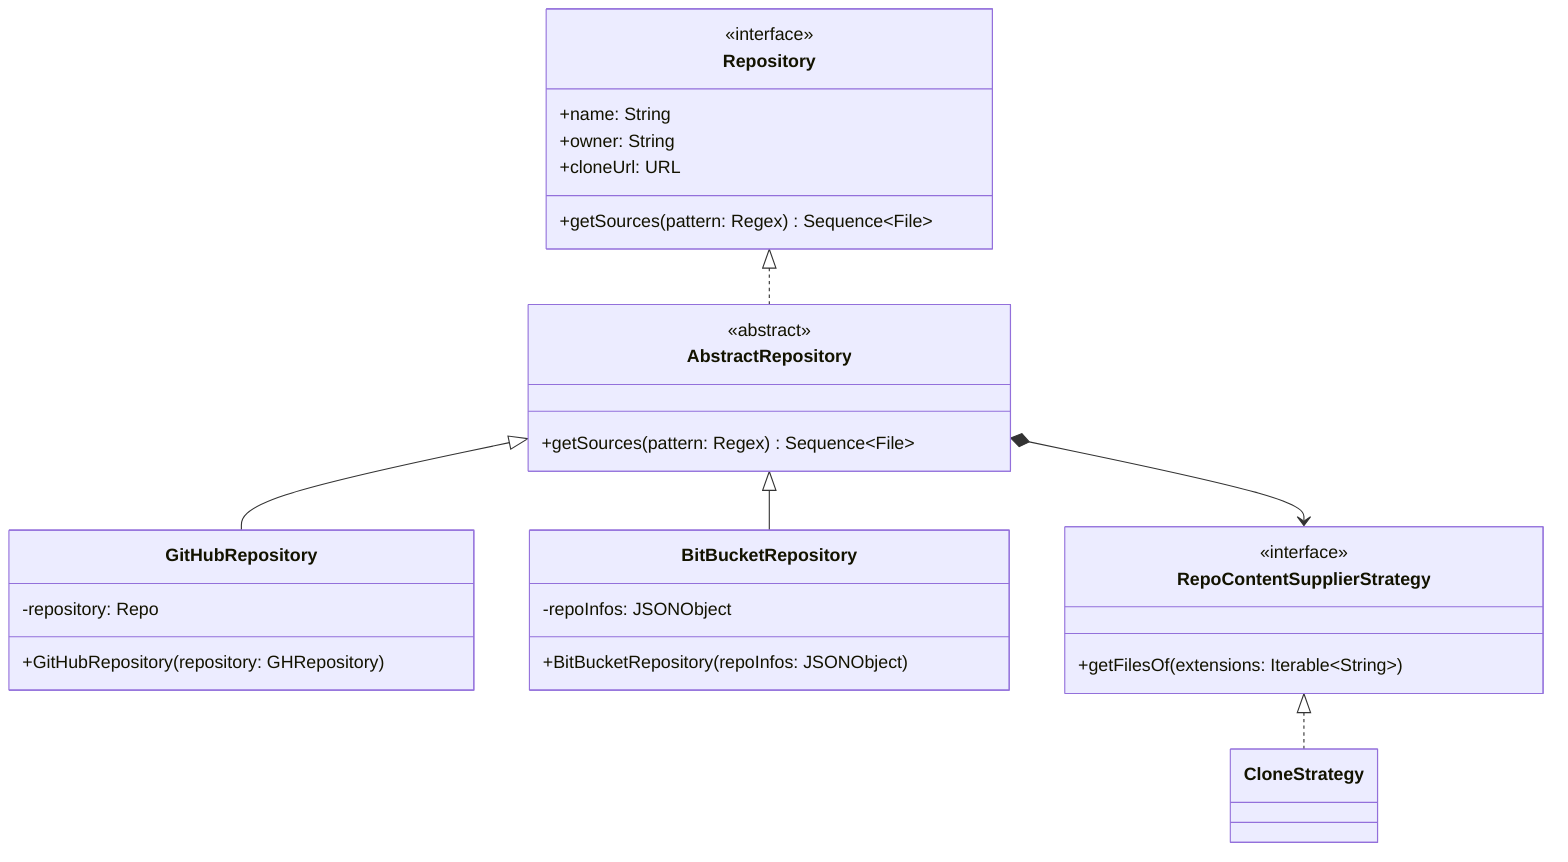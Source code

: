 classDiagram
direction BT
    class Repository {
        <<interface>>
        +name: String
        +owner: String
        +cloneUrl: URL
        +getSources(pattern: Regex) Sequence~File~
    }
    class AbstractRepository {
        <<abstract>>
        +getSources(pattern: Regex) Sequence~File~
    }
    AbstractRepository ..|> Repository
    class GitHubRepository {
        -repository: Repo
        +GitHubRepository(repository: GHRepository)
    }
    class BitBucketRepository {
        -repoInfos: JSONObject
        +BitBucketRepository(repoInfos: JSONObject)
    }
    GitHubRepository --|> AbstractRepository
    BitBucketRepository --|> AbstractRepository

    class RepoContentSupplierStrategy {
        <<interface>>
        +getFilesOf(extensions: Iterable~String~)
    }
    RepoContentSupplierStrategy <--* AbstractRepository
    CloneStrategy ..|> RepoContentSupplierStrategy